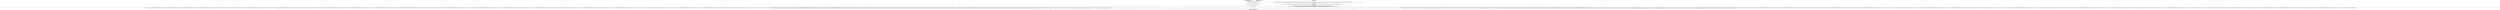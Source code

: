 digraph {
2 [style = filled, label = "this.mockMvc.perform(get(\"/actuator/threaddump\").accept(MediaType.APPLICATION_JSON)).andExpect(status().isOk()).andDo(MockMvcRestDocumentation.document(\"threaddump/json\",preprocessResponse(limit(\"threads\")),responseFields(fieldWithPath(\"threads\").description(\"JVM's threads.\"),fieldWithPath(\"threads.((.blockedCount\").description(\"Total number of times that the thread has been \" + \"blocked.\"),fieldWithPath(\"threads.((.blockedTime\").description(\"Time in milliseconds that the thread has spent \" + \"blocked. -1 if thread contention \" + \"monitoring is disabled.\"),fieldWithPath(\"threads.((.daemon\").description(\"Whether the thread is a daemon \" + \"thread. Only available on Java 9 or \" + \"later.\").optional().type(JsonFieldType.BOOLEAN),fieldWithPath(\"threads.((.inNative\").description(\"Whether the thread is executing native code.\"),fieldWithPath(\"threads.((.lockName\").description(\"Description of the object on which the \" + \"thread is blocked, if any.\").optional().type(JsonFieldType.STRING),fieldWithPath(\"threads.((.lockInfo\").description(\"Object for which the thread is blocked \" + \"waiting.\").optional().type(JsonFieldType.OBJECT),fieldWithPath(\"threads.((.lockInfo.className\").description(\"Fully qualified class name of the lock\" + \" object.\").optional().type(JsonFieldType.STRING),fieldWithPath(\"threads.((.lockInfo.identityHashCode\").description(\"Identity hash code of the lock object.\").optional().type(JsonFieldType.NUMBER),fieldWithPath(\"threads.((.lockedMonitors\").description(\"Monitors locked by this thread, if any\"),fieldWithPath(\"threads.((.lockedMonitors.((.className\").description(\"Class name of the lock object.\").optional().type(JsonFieldType.STRING),fieldWithPath(\"threads.((.lockedMonitors.((.identityHashCode\").description(\"Identity hash code of the lock \" + \"object.\").optional().type(JsonFieldType.NUMBER),fieldWithPath(\"threads.((.lockedMonitors.((.lockedStackDepth\").description(\"Stack depth where the monitor \" + \"was locked.\").optional().type(JsonFieldType.NUMBER),subsectionWithPath(\"threads.((.lockedMonitors.((.lockedStackFrame\").description(\"Stack frame that locked the \" + \"monitor.\").optional().type(JsonFieldType.OBJECT),fieldWithPath(\"threads.((.lockedSynchronizers\").description(\"Synchronizers locked by this thread.\"),fieldWithPath(\"threads.((.lockedSynchronizers.((.className\").description(\"Class name of the locked \" + \"synchronizer.\").optional().type(JsonFieldType.STRING),fieldWithPath(\"threads.((.lockedSynchronizers.((.identityHashCode\").description(\"Identity hash code of the locked \" + \"synchronizer.\").optional().type(JsonFieldType.NUMBER),fieldWithPath(\"threads.((.lockOwnerId\").description(\"ID of the thread that owns the object on which \" + \"the thread is blocked. `-1` if the \" + \"thread is not blocked.\"),fieldWithPath(\"threads.((.lockOwnerName\").description(\"Name of the thread that owns the \" + \"object on which the thread is \" + \"blocked, if any.\").optional().type(JsonFieldType.STRING),fieldWithPath(\"threads.((.priority\").description(\"Priority of the thread. Only \" + \"available on Java 9 or later.\").optional().type(JsonFieldType.NUMBER),fieldWithPath(\"threads.((.stackTrace\").description(\"Stack trace of the thread.\"),fieldWithPath(\"threads.((.stackTrace.((.classLoaderName\").description(\"Name of the class loader of the \" + \"class that contains the execution \" + \"point identified by this entry, if \" + \"any. Only available on Java 9 or \" + \"later.\").optional().type(JsonFieldType.STRING),fieldWithPath(\"threads.((.stackTrace.((.className\").description(\"Name of the class that contains the \" + \"execution point identified \" + \"by this entry.\"),fieldWithPath(\"threads.((.stackTrace.((.fileName\").description(\"Name of the source file that \" + \"contains the execution point \" + \"identified by this entry, if any.\").optional().type(JsonFieldType.STRING),fieldWithPath(\"threads.((.stackTrace.((.lineNumber\").description(\"Line number of the execution \" + \"point identified by this entry. \" + \"Negative if unknown.\"),fieldWithPath(\"threads.((.stackTrace.((.methodName\").description(\"Name of the method.\"),fieldWithPath(\"threads.((.stackTrace.((.moduleName\").description(\"Name of the module that contains \" + \"the execution point identified by \" + \"this entry, if any. Only available \" + \"on Java 9 or later.\").optional().type(JsonFieldType.STRING),fieldWithPath(\"threads.((.stackTrace.((.moduleVersion\").description(\"Version of the module that \" + \"contains the execution point \" + \"identified by this entry, if any. \" + \"Only available on Java 9 or later.\").optional().type(JsonFieldType.STRING),fieldWithPath(\"threads.((.stackTrace.((.nativeMethod\").description(\"Whether the execution point is a native \" + \"method.\"),fieldWithPath(\"threads.((.suspended\").description(\"Whether the thread is suspended.\"),fieldWithPath(\"threads.((.threadId\").description(\"ID of the thread.\"),fieldWithPath(\"threads.((.threadName\").description(\"Name of the thread.\"),fieldWithPath(\"threads.((.threadState\").description(\"State of the thread (\" + describeEnumValues() + \").\"),fieldWithPath(\"threads.((.waitedCount\").description(\"Total number of times that the thread has waited\" + \" for notification.\"),fieldWithPath(\"threads.((.waitedTime\").description(\"Time in milliseconds that the thread has spent \" + \"waiting. -1 if thread contention \" + \"monitoring is disabled\"))))@@@20@@@['1', '0', '0']", fillcolor = white, shape = ellipse image = "AAA0AAABBB1BBB"];
8 [style = filled, label = "beans['0', '0', '1']", fillcolor = lightgray, shape = diamond image = "AAA0AAABBB3BBB"];
6 [style = filled, label = "jsonThreadDump['0', '1', '0']", fillcolor = lightgray, shape = diamond image = "AAA0AAABBB2BBB"];
9 [style = filled, label = "List<FieldDescriptor> beanFields = Arrays.asList(fieldWithPath(\"aliases\").description(\"Names of any aliases.\"),fieldWithPath(\"scope\").description(\"Scope of the bean.\"),fieldWithPath(\"type\").description(\"Fully qualified type of the bean.\"),fieldWithPath(\"resource\").description(\"Resource in which the bean was defined, if any.\").optional(),fieldWithPath(\"dependencies\").description(\"Names of any dependencies.\"))@@@3@@@['0', '0', '1']", fillcolor = white, shape = ellipse image = "AAA0AAABBB3BBB"];
11 [style = filled, label = "this.mockMvc.perform(get(\"/actuator/beans\")).andExpect(status().isOk()).andDo(document(\"beans\",preprocessResponse(limit(null,\"contexts\",getApplicationContext().getId(),\"beans\")),responseFields))@@@5@@@['0', '0', '1']", fillcolor = lightgray, shape = ellipse image = "AAA0AAABBB3BBB"];
0 [style = filled, label = "jsonThreadDump['1', '0', '0']", fillcolor = lightgray, shape = diamond image = "AAA0AAABBB1BBB"];
10 [style = filled, label = "ResponseFieldsSnippet responseFields = responseFields(fieldWithPath(\"contexts\").description(\"Application contexts keyed by id.\"),parentIdField(),fieldWithPath(\"contexts.*.beans\").description(\"Beans in the application context keyed by name.\")).andWithPrefix(\"contexts.*.beans.*.\",beanFields)@@@4@@@['0', '0', '1']", fillcolor = white, shape = ellipse image = "AAA0AAABBB3BBB"];
7 [style = filled, label = "this.mockMvc.perform(get(\"/actuator/threaddump\").accept(MediaType.APPLICATION_JSON)).andExpect(status().isOk()).andDo(MockMvcRestDocumentation.document(\"threaddump/json\",preprocessResponse(limit(\"threads\")),responseFields(fieldWithPath(\"threads\").description(\"JVM's threads.\"),fieldWithPath(\"threads.((.blockedCount\").description(\"Total number of times that the thread has been blocked.\"),fieldWithPath(\"threads.((.blockedTime\").description(\"Time in milliseconds that the thread has spent \" + \"blocked. -1 if thread contention \" + \"monitoring is disabled.\"),fieldWithPath(\"threads.((.daemon\").description(\"Whether the thread is a daemon \" + \"thread. Only available on Java 9 or later.\").optional().type(JsonFieldType.BOOLEAN),fieldWithPath(\"threads.((.inNative\").description(\"Whether the thread is executing native code.\"),fieldWithPath(\"threads.((.lockName\").description(\"Description of the object on which the \" + \"thread is blocked, if any.\").optional().type(JsonFieldType.STRING),fieldWithPath(\"threads.((.lockInfo\").description(\"Object for which the thread is blocked waiting.\").optional().type(JsonFieldType.OBJECT),fieldWithPath(\"threads.((.lockInfo.className\").description(\"Fully qualified class name of the lock object.\").optional().type(JsonFieldType.STRING),fieldWithPath(\"threads.((.lockInfo.identityHashCode\").description(\"Identity hash code of the lock object.\").optional().type(JsonFieldType.NUMBER),fieldWithPath(\"threads.((.lockedMonitors\").description(\"Monitors locked by this thread, if any\"),fieldWithPath(\"threads.((.lockedMonitors.((.className\").description(\"Class name of the lock object.\").optional().type(JsonFieldType.STRING),fieldWithPath(\"threads.((.lockedMonitors.((.identityHashCode\").description(\"Identity hash code of the lock object.\").optional().type(JsonFieldType.NUMBER),fieldWithPath(\"threads.((.lockedMonitors.((.lockedStackDepth\").description(\"Stack depth where the monitor was locked.\").optional().type(JsonFieldType.NUMBER),subsectionWithPath(\"threads.((.lockedMonitors.((.lockedStackFrame\").description(\"Stack frame that locked the monitor.\").optional().type(JsonFieldType.OBJECT),fieldWithPath(\"threads.((.lockedSynchronizers\").description(\"Synchronizers locked by this thread.\"),fieldWithPath(\"threads.((.lockedSynchronizers.((.className\").description(\"Class name of the locked synchronizer.\").optional().type(JsonFieldType.STRING),fieldWithPath(\"threads.((.lockedSynchronizers.((.identityHashCode\").description(\"Identity hash code of the locked synchronizer.\").optional().type(JsonFieldType.NUMBER),fieldWithPath(\"threads.((.lockOwnerId\").description(\"ID of the thread that owns the object on which \" + \"the thread is blocked. `-1` if the \" + \"thread is not blocked.\"),fieldWithPath(\"threads.((.lockOwnerName\").description(\"Name of the thread that owns the \" + \"object on which the thread is blocked, if any.\").optional().type(JsonFieldType.STRING),fieldWithPath(\"threads.((.priority\").description(\"Priority of the thread. Only \" + \"available on Java 9 or later.\").optional().type(JsonFieldType.NUMBER),fieldWithPath(\"threads.((.stackTrace\").description(\"Stack trace of the thread.\"),fieldWithPath(\"threads.((.stackTrace.((.classLoaderName\").description(\"Name of the class loader of the \" + \"class that contains the execution \" + \"point identified by this entry, if \" + \"any. Only available on Java 9 or later.\").optional().type(JsonFieldType.STRING),fieldWithPath(\"threads.((.stackTrace.((.className\").description(\"Name of the class that contains the \" + \"execution point identified by this entry.\"),fieldWithPath(\"threads.((.stackTrace.((.fileName\").description(\"Name of the source file that \" + \"contains the execution point \" + \"identified by this entry, if any.\").optional().type(JsonFieldType.STRING),fieldWithPath(\"threads.((.stackTrace.((.lineNumber\").description(\"Line number of the execution \" + \"point identified by this entry. \" + \"Negative if unknown.\"),fieldWithPath(\"threads.((.stackTrace.((.methodName\").description(\"Name of the method.\"),fieldWithPath(\"threads.((.stackTrace.((.moduleName\").description(\"Name of the module that contains \" + \"the execution point identified by \" + \"this entry, if any. Only available \" + \"on Java 9 or later.\").optional().type(JsonFieldType.STRING),fieldWithPath(\"threads.((.stackTrace.((.moduleVersion\").description(\"Version of the module that \" + \"contains the execution point \" + \"identified by this entry, if any. \" + \"Only available on Java 9 or later.\").optional().type(JsonFieldType.STRING),fieldWithPath(\"threads.((.stackTrace.((.nativeMethod\").description(\"Whether the execution point is a native method.\"),fieldWithPath(\"threads.((.suspended\").description(\"Whether the thread is suspended.\"),fieldWithPath(\"threads.((.threadId\").description(\"ID of the thread.\"),fieldWithPath(\"threads.((.threadName\").description(\"Name of the thread.\"),fieldWithPath(\"threads.((.threadState\").description(\"State of the thread (\" + describeEnumValues() + \").\"),fieldWithPath(\"threads.((.waitedCount\").description(\"Total number of times that the thread has waited\" + \" for notification.\"),fieldWithPath(\"threads.((.waitedTime\").description(\"Time in milliseconds that the thread has spent \" + \"waiting. -1 if thread contention \" + \"monitoring is disabled\"))))@@@20@@@['0', '1', '0']", fillcolor = white, shape = ellipse image = "AAA0AAABBB2BBB"];
3 [style = filled, label = "ReentrantLock lock = new ReentrantLock()@@@3@@@['1', '1', '0']", fillcolor = white, shape = ellipse image = "AAA0AAABBB1BBB"];
1 [style = filled, label = "CountDownLatch latch = new CountDownLatch(1)@@@4@@@['1', '1', '0']", fillcolor = white, shape = ellipse image = "AAA0AAABBB1BBB"];
4 [style = filled, label = "new Thread(null).start()@@@5@@@['1', '1', '0']", fillcolor = white, shape = ellipse image = "AAA0AAABBB1BBB"];
5 [style = filled, label = "latch.countDown()@@@21@@@['1', '1', '0']", fillcolor = lightgray, shape = ellipse image = "AAA0AAABBB1BBB"];
7->5 [style = bold, label=""];
1->4 [style = bold, label=""];
9->10 [style = bold, label=""];
10->11 [style = solid, label="responseFields"];
4->7 [style = bold, label=""];
0->3 [style = bold, label=""];
10->11 [style = bold, label=""];
8->9 [style = bold, label=""];
6->3 [style = bold, label=""];
9->10 [style = solid, label="beanFields"];
3->1 [style = bold, label=""];
4->2 [style = bold, label=""];
2->5 [style = bold, label=""];
}
